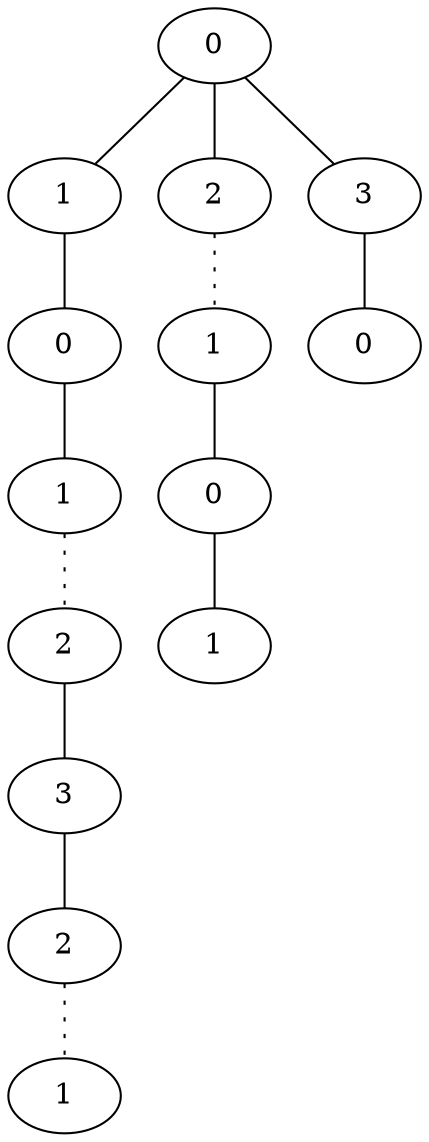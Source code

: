 graph {
a0[label=0];
a1[label=1];
a2[label=0];
a3[label=1];
a4[label=2];
a5[label=3];
a6[label=2];
a7[label=1];
a8[label=2];
a9[label=1];
a10[label=0];
a11[label=1];
a12[label=3];
a13[label=0];
a0 -- a1;
a0 -- a8;
a0 -- a12;
a1 -- a2;
a2 -- a3;
a3 -- a4 [style=dotted];
a4 -- a5;
a5 -- a6;
a6 -- a7 [style=dotted];
a8 -- a9 [style=dotted];
a9 -- a10;
a10 -- a11;
a12 -- a13;
}
